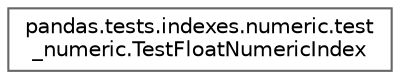 digraph "Graphical Class Hierarchy"
{
 // LATEX_PDF_SIZE
  bgcolor="transparent";
  edge [fontname=Helvetica,fontsize=10,labelfontname=Helvetica,labelfontsize=10];
  node [fontname=Helvetica,fontsize=10,shape=box,height=0.2,width=0.4];
  rankdir="LR";
  Node0 [id="Node000000",label="pandas.tests.indexes.numeric.test\l_numeric.TestFloatNumericIndex",height=0.2,width=0.4,color="grey40", fillcolor="white", style="filled",URL="$db/d15/classpandas_1_1tests_1_1indexes_1_1numeric_1_1test__numeric_1_1TestFloatNumericIndex.html",tooltip=" "];
}
